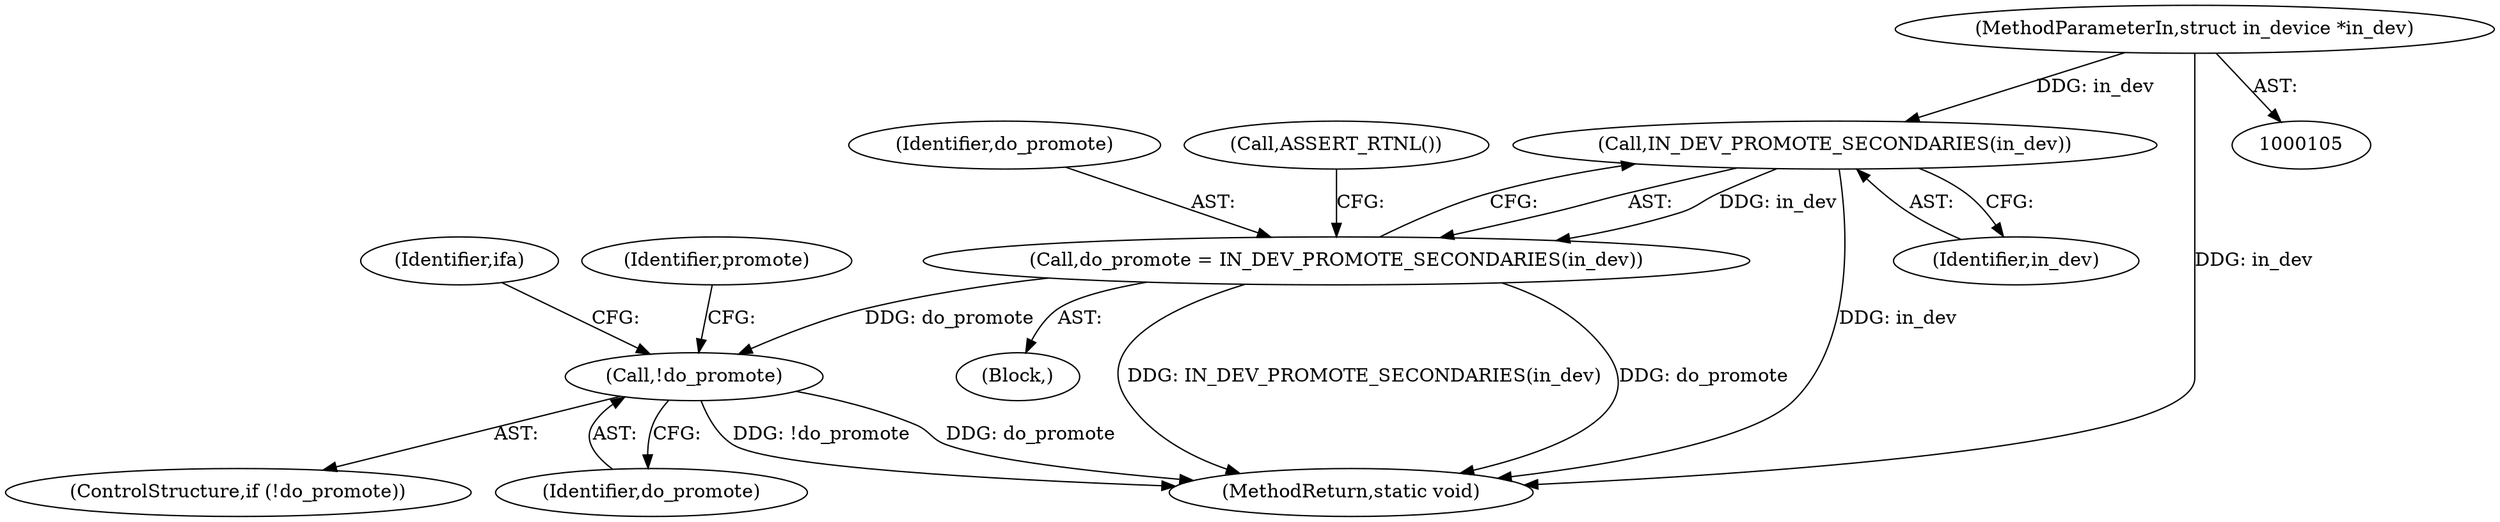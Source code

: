 digraph "0_linux_fbd40ea0180a2d328c5adc61414dc8bab9335ce2@pointer" {
"1000135" [label="(Call,IN_DEV_PROMOTE_SECONDARIES(in_dev))"];
"1000106" [label="(MethodParameterIn,struct in_device *in_dev)"];
"1000133" [label="(Call,do_promote = IN_DEV_PROMOTE_SECONDARIES(in_dev))"];
"1000218" [label="(Call,!do_promote)"];
"1000136" [label="(Identifier,in_dev)"];
"1000217" [label="(ControlStructure,if (!do_promote))"];
"1000111" [label="(Block,)"];
"1000134" [label="(Identifier,do_promote)"];
"1000135" [label="(Call,IN_DEV_PROMOTE_SECONDARIES(in_dev))"];
"1000137" [label="(Call,ASSERT_RTNL())"];
"1000106" [label="(MethodParameterIn,struct in_device *in_dev)"];
"1000219" [label="(Identifier,do_promote)"];
"1000222" [label="(Identifier,ifa)"];
"1000373" [label="(MethodReturn,static void)"];
"1000244" [label="(Identifier,promote)"];
"1000133" [label="(Call,do_promote = IN_DEV_PROMOTE_SECONDARIES(in_dev))"];
"1000218" [label="(Call,!do_promote)"];
"1000135" -> "1000133"  [label="AST: "];
"1000135" -> "1000136"  [label="CFG: "];
"1000136" -> "1000135"  [label="AST: "];
"1000133" -> "1000135"  [label="CFG: "];
"1000135" -> "1000373"  [label="DDG: in_dev"];
"1000135" -> "1000133"  [label="DDG: in_dev"];
"1000106" -> "1000135"  [label="DDG: in_dev"];
"1000106" -> "1000105"  [label="AST: "];
"1000106" -> "1000373"  [label="DDG: in_dev"];
"1000133" -> "1000111"  [label="AST: "];
"1000134" -> "1000133"  [label="AST: "];
"1000137" -> "1000133"  [label="CFG: "];
"1000133" -> "1000373"  [label="DDG: do_promote"];
"1000133" -> "1000373"  [label="DDG: IN_DEV_PROMOTE_SECONDARIES(in_dev)"];
"1000133" -> "1000218"  [label="DDG: do_promote"];
"1000218" -> "1000217"  [label="AST: "];
"1000218" -> "1000219"  [label="CFG: "];
"1000219" -> "1000218"  [label="AST: "];
"1000222" -> "1000218"  [label="CFG: "];
"1000244" -> "1000218"  [label="CFG: "];
"1000218" -> "1000373"  [label="DDG: do_promote"];
"1000218" -> "1000373"  [label="DDG: !do_promote"];
}
